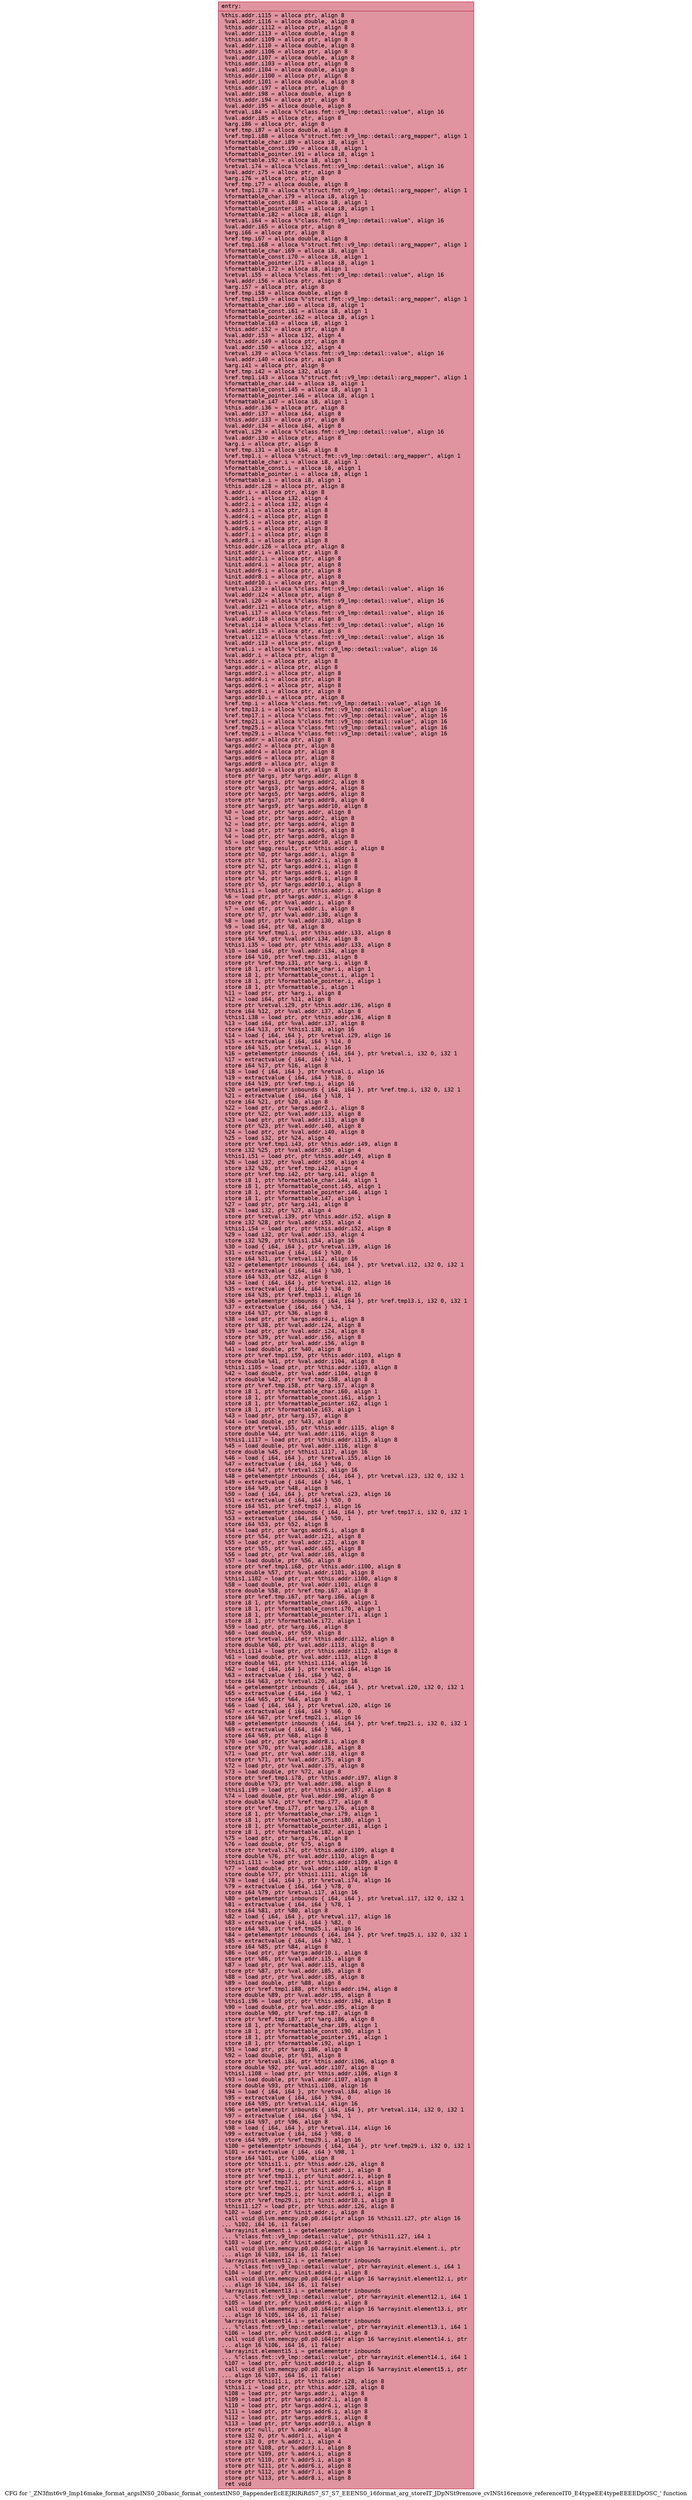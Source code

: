 digraph "CFG for '_ZN3fmt6v9_lmp16make_format_argsINS0_20basic_format_contextINS0_8appenderEcEEJRlRiRdS7_S7_S7_EEENS0_16format_arg_storeIT_JDpNSt9remove_cvINSt16remove_referenceIT0_E4typeEE4typeEEEEDpOSC_' function" {
	label="CFG for '_ZN3fmt6v9_lmp16make_format_argsINS0_20basic_format_contextINS0_8appenderEcEEJRlRiRdS7_S7_S7_EEENS0_16format_arg_storeIT_JDpNSt9remove_cvINSt16remove_referenceIT0_E4typeEE4typeEEEEDpOSC_' function";

	Node0x557d5be856f0 [shape=record,color="#b70d28ff", style=filled, fillcolor="#b70d2870" fontname="Courier",label="{entry:\l|  %this.addr.i115 = alloca ptr, align 8\l  %val.addr.i116 = alloca double, align 8\l  %this.addr.i112 = alloca ptr, align 8\l  %val.addr.i113 = alloca double, align 8\l  %this.addr.i109 = alloca ptr, align 8\l  %val.addr.i110 = alloca double, align 8\l  %this.addr.i106 = alloca ptr, align 8\l  %val.addr.i107 = alloca double, align 8\l  %this.addr.i103 = alloca ptr, align 8\l  %val.addr.i104 = alloca double, align 8\l  %this.addr.i100 = alloca ptr, align 8\l  %val.addr.i101 = alloca double, align 8\l  %this.addr.i97 = alloca ptr, align 8\l  %val.addr.i98 = alloca double, align 8\l  %this.addr.i94 = alloca ptr, align 8\l  %val.addr.i95 = alloca double, align 8\l  %retval.i84 = alloca %\"class.fmt::v9_lmp::detail::value\", align 16\l  %val.addr.i85 = alloca ptr, align 8\l  %arg.i86 = alloca ptr, align 8\l  %ref.tmp.i87 = alloca double, align 8\l  %ref.tmp1.i88 = alloca %\"struct.fmt::v9_lmp::detail::arg_mapper\", align 1\l  %formattable_char.i89 = alloca i8, align 1\l  %formattable_const.i90 = alloca i8, align 1\l  %formattable_pointer.i91 = alloca i8, align 1\l  %formattable.i92 = alloca i8, align 1\l  %retval.i74 = alloca %\"class.fmt::v9_lmp::detail::value\", align 16\l  %val.addr.i75 = alloca ptr, align 8\l  %arg.i76 = alloca ptr, align 8\l  %ref.tmp.i77 = alloca double, align 8\l  %ref.tmp1.i78 = alloca %\"struct.fmt::v9_lmp::detail::arg_mapper\", align 1\l  %formattable_char.i79 = alloca i8, align 1\l  %formattable_const.i80 = alloca i8, align 1\l  %formattable_pointer.i81 = alloca i8, align 1\l  %formattable.i82 = alloca i8, align 1\l  %retval.i64 = alloca %\"class.fmt::v9_lmp::detail::value\", align 16\l  %val.addr.i65 = alloca ptr, align 8\l  %arg.i66 = alloca ptr, align 8\l  %ref.tmp.i67 = alloca double, align 8\l  %ref.tmp1.i68 = alloca %\"struct.fmt::v9_lmp::detail::arg_mapper\", align 1\l  %formattable_char.i69 = alloca i8, align 1\l  %formattable_const.i70 = alloca i8, align 1\l  %formattable_pointer.i71 = alloca i8, align 1\l  %formattable.i72 = alloca i8, align 1\l  %retval.i55 = alloca %\"class.fmt::v9_lmp::detail::value\", align 16\l  %val.addr.i56 = alloca ptr, align 8\l  %arg.i57 = alloca ptr, align 8\l  %ref.tmp.i58 = alloca double, align 8\l  %ref.tmp1.i59 = alloca %\"struct.fmt::v9_lmp::detail::arg_mapper\", align 1\l  %formattable_char.i60 = alloca i8, align 1\l  %formattable_const.i61 = alloca i8, align 1\l  %formattable_pointer.i62 = alloca i8, align 1\l  %formattable.i63 = alloca i8, align 1\l  %this.addr.i52 = alloca ptr, align 8\l  %val.addr.i53 = alloca i32, align 4\l  %this.addr.i49 = alloca ptr, align 8\l  %val.addr.i50 = alloca i32, align 4\l  %retval.i39 = alloca %\"class.fmt::v9_lmp::detail::value\", align 16\l  %val.addr.i40 = alloca ptr, align 8\l  %arg.i41 = alloca ptr, align 8\l  %ref.tmp.i42 = alloca i32, align 4\l  %ref.tmp1.i43 = alloca %\"struct.fmt::v9_lmp::detail::arg_mapper\", align 1\l  %formattable_char.i44 = alloca i8, align 1\l  %formattable_const.i45 = alloca i8, align 1\l  %formattable_pointer.i46 = alloca i8, align 1\l  %formattable.i47 = alloca i8, align 1\l  %this.addr.i36 = alloca ptr, align 8\l  %val.addr.i37 = alloca i64, align 8\l  %this.addr.i33 = alloca ptr, align 8\l  %val.addr.i34 = alloca i64, align 8\l  %retval.i29 = alloca %\"class.fmt::v9_lmp::detail::value\", align 16\l  %val.addr.i30 = alloca ptr, align 8\l  %arg.i = alloca ptr, align 8\l  %ref.tmp.i31 = alloca i64, align 8\l  %ref.tmp1.i = alloca %\"struct.fmt::v9_lmp::detail::arg_mapper\", align 1\l  %formattable_char.i = alloca i8, align 1\l  %formattable_const.i = alloca i8, align 1\l  %formattable_pointer.i = alloca i8, align 1\l  %formattable.i = alloca i8, align 1\l  %this.addr.i28 = alloca ptr, align 8\l  %.addr.i = alloca ptr, align 8\l  %.addr1.i = alloca i32, align 4\l  %.addr2.i = alloca i32, align 4\l  %.addr3.i = alloca ptr, align 8\l  %.addr4.i = alloca ptr, align 8\l  %.addr5.i = alloca ptr, align 8\l  %.addr6.i = alloca ptr, align 8\l  %.addr7.i = alloca ptr, align 8\l  %.addr8.i = alloca ptr, align 8\l  %this.addr.i26 = alloca ptr, align 8\l  %init.addr.i = alloca ptr, align 8\l  %init.addr2.i = alloca ptr, align 8\l  %init.addr4.i = alloca ptr, align 8\l  %init.addr6.i = alloca ptr, align 8\l  %init.addr8.i = alloca ptr, align 8\l  %init.addr10.i = alloca ptr, align 8\l  %retval.i23 = alloca %\"class.fmt::v9_lmp::detail::value\", align 16\l  %val.addr.i24 = alloca ptr, align 8\l  %retval.i20 = alloca %\"class.fmt::v9_lmp::detail::value\", align 16\l  %val.addr.i21 = alloca ptr, align 8\l  %retval.i17 = alloca %\"class.fmt::v9_lmp::detail::value\", align 16\l  %val.addr.i18 = alloca ptr, align 8\l  %retval.i14 = alloca %\"class.fmt::v9_lmp::detail::value\", align 16\l  %val.addr.i15 = alloca ptr, align 8\l  %retval.i12 = alloca %\"class.fmt::v9_lmp::detail::value\", align 16\l  %val.addr.i13 = alloca ptr, align 8\l  %retval.i = alloca %\"class.fmt::v9_lmp::detail::value\", align 16\l  %val.addr.i = alloca ptr, align 8\l  %this.addr.i = alloca ptr, align 8\l  %args.addr.i = alloca ptr, align 8\l  %args.addr2.i = alloca ptr, align 8\l  %args.addr4.i = alloca ptr, align 8\l  %args.addr6.i = alloca ptr, align 8\l  %args.addr8.i = alloca ptr, align 8\l  %args.addr10.i = alloca ptr, align 8\l  %ref.tmp.i = alloca %\"class.fmt::v9_lmp::detail::value\", align 16\l  %ref.tmp13.i = alloca %\"class.fmt::v9_lmp::detail::value\", align 16\l  %ref.tmp17.i = alloca %\"class.fmt::v9_lmp::detail::value\", align 16\l  %ref.tmp21.i = alloca %\"class.fmt::v9_lmp::detail::value\", align 16\l  %ref.tmp25.i = alloca %\"class.fmt::v9_lmp::detail::value\", align 16\l  %ref.tmp29.i = alloca %\"class.fmt::v9_lmp::detail::value\", align 16\l  %args.addr = alloca ptr, align 8\l  %args.addr2 = alloca ptr, align 8\l  %args.addr4 = alloca ptr, align 8\l  %args.addr6 = alloca ptr, align 8\l  %args.addr8 = alloca ptr, align 8\l  %args.addr10 = alloca ptr, align 8\l  store ptr %args, ptr %args.addr, align 8\l  store ptr %args1, ptr %args.addr2, align 8\l  store ptr %args3, ptr %args.addr4, align 8\l  store ptr %args5, ptr %args.addr6, align 8\l  store ptr %args7, ptr %args.addr8, align 8\l  store ptr %args9, ptr %args.addr10, align 8\l  %0 = load ptr, ptr %args.addr, align 8\l  %1 = load ptr, ptr %args.addr2, align 8\l  %2 = load ptr, ptr %args.addr4, align 8\l  %3 = load ptr, ptr %args.addr6, align 8\l  %4 = load ptr, ptr %args.addr8, align 8\l  %5 = load ptr, ptr %args.addr10, align 8\l  store ptr %agg.result, ptr %this.addr.i, align 8\l  store ptr %0, ptr %args.addr.i, align 8\l  store ptr %1, ptr %args.addr2.i, align 8\l  store ptr %2, ptr %args.addr4.i, align 8\l  store ptr %3, ptr %args.addr6.i, align 8\l  store ptr %4, ptr %args.addr8.i, align 8\l  store ptr %5, ptr %args.addr10.i, align 8\l  %this11.i = load ptr, ptr %this.addr.i, align 8\l  %6 = load ptr, ptr %args.addr.i, align 8\l  store ptr %6, ptr %val.addr.i, align 8\l  %7 = load ptr, ptr %val.addr.i, align 8\l  store ptr %7, ptr %val.addr.i30, align 8\l  %8 = load ptr, ptr %val.addr.i30, align 8\l  %9 = load i64, ptr %8, align 8\l  store ptr %ref.tmp1.i, ptr %this.addr.i33, align 8\l  store i64 %9, ptr %val.addr.i34, align 8\l  %this1.i35 = load ptr, ptr %this.addr.i33, align 8\l  %10 = load i64, ptr %val.addr.i34, align 8\l  store i64 %10, ptr %ref.tmp.i31, align 8\l  store ptr %ref.tmp.i31, ptr %arg.i, align 8\l  store i8 1, ptr %formattable_char.i, align 1\l  store i8 1, ptr %formattable_const.i, align 1\l  store i8 1, ptr %formattable_pointer.i, align 1\l  store i8 1, ptr %formattable.i, align 1\l  %11 = load ptr, ptr %arg.i, align 8\l  %12 = load i64, ptr %11, align 8\l  store ptr %retval.i29, ptr %this.addr.i36, align 8\l  store i64 %12, ptr %val.addr.i37, align 8\l  %this1.i38 = load ptr, ptr %this.addr.i36, align 8\l  %13 = load i64, ptr %val.addr.i37, align 8\l  store i64 %13, ptr %this1.i38, align 16\l  %14 = load \{ i64, i64 \}, ptr %retval.i29, align 16\l  %15 = extractvalue \{ i64, i64 \} %14, 0\l  store i64 %15, ptr %retval.i, align 16\l  %16 = getelementptr inbounds \{ i64, i64 \}, ptr %retval.i, i32 0, i32 1\l  %17 = extractvalue \{ i64, i64 \} %14, 1\l  store i64 %17, ptr %16, align 8\l  %18 = load \{ i64, i64 \}, ptr %retval.i, align 16\l  %19 = extractvalue \{ i64, i64 \} %18, 0\l  store i64 %19, ptr %ref.tmp.i, align 16\l  %20 = getelementptr inbounds \{ i64, i64 \}, ptr %ref.tmp.i, i32 0, i32 1\l  %21 = extractvalue \{ i64, i64 \} %18, 1\l  store i64 %21, ptr %20, align 8\l  %22 = load ptr, ptr %args.addr2.i, align 8\l  store ptr %22, ptr %val.addr.i13, align 8\l  %23 = load ptr, ptr %val.addr.i13, align 8\l  store ptr %23, ptr %val.addr.i40, align 8\l  %24 = load ptr, ptr %val.addr.i40, align 8\l  %25 = load i32, ptr %24, align 4\l  store ptr %ref.tmp1.i43, ptr %this.addr.i49, align 8\l  store i32 %25, ptr %val.addr.i50, align 4\l  %this1.i51 = load ptr, ptr %this.addr.i49, align 8\l  %26 = load i32, ptr %val.addr.i50, align 4\l  store i32 %26, ptr %ref.tmp.i42, align 4\l  store ptr %ref.tmp.i42, ptr %arg.i41, align 8\l  store i8 1, ptr %formattable_char.i44, align 1\l  store i8 1, ptr %formattable_const.i45, align 1\l  store i8 1, ptr %formattable_pointer.i46, align 1\l  store i8 1, ptr %formattable.i47, align 1\l  %27 = load ptr, ptr %arg.i41, align 8\l  %28 = load i32, ptr %27, align 4\l  store ptr %retval.i39, ptr %this.addr.i52, align 8\l  store i32 %28, ptr %val.addr.i53, align 4\l  %this1.i54 = load ptr, ptr %this.addr.i52, align 8\l  %29 = load i32, ptr %val.addr.i53, align 4\l  store i32 %29, ptr %this1.i54, align 16\l  %30 = load \{ i64, i64 \}, ptr %retval.i39, align 16\l  %31 = extractvalue \{ i64, i64 \} %30, 0\l  store i64 %31, ptr %retval.i12, align 16\l  %32 = getelementptr inbounds \{ i64, i64 \}, ptr %retval.i12, i32 0, i32 1\l  %33 = extractvalue \{ i64, i64 \} %30, 1\l  store i64 %33, ptr %32, align 8\l  %34 = load \{ i64, i64 \}, ptr %retval.i12, align 16\l  %35 = extractvalue \{ i64, i64 \} %34, 0\l  store i64 %35, ptr %ref.tmp13.i, align 16\l  %36 = getelementptr inbounds \{ i64, i64 \}, ptr %ref.tmp13.i, i32 0, i32 1\l  %37 = extractvalue \{ i64, i64 \} %34, 1\l  store i64 %37, ptr %36, align 8\l  %38 = load ptr, ptr %args.addr4.i, align 8\l  store ptr %38, ptr %val.addr.i24, align 8\l  %39 = load ptr, ptr %val.addr.i24, align 8\l  store ptr %39, ptr %val.addr.i56, align 8\l  %40 = load ptr, ptr %val.addr.i56, align 8\l  %41 = load double, ptr %40, align 8\l  store ptr %ref.tmp1.i59, ptr %this.addr.i103, align 8\l  store double %41, ptr %val.addr.i104, align 8\l  %this1.i105 = load ptr, ptr %this.addr.i103, align 8\l  %42 = load double, ptr %val.addr.i104, align 8\l  store double %42, ptr %ref.tmp.i58, align 8\l  store ptr %ref.tmp.i58, ptr %arg.i57, align 8\l  store i8 1, ptr %formattable_char.i60, align 1\l  store i8 1, ptr %formattable_const.i61, align 1\l  store i8 1, ptr %formattable_pointer.i62, align 1\l  store i8 1, ptr %formattable.i63, align 1\l  %43 = load ptr, ptr %arg.i57, align 8\l  %44 = load double, ptr %43, align 8\l  store ptr %retval.i55, ptr %this.addr.i115, align 8\l  store double %44, ptr %val.addr.i116, align 8\l  %this1.i117 = load ptr, ptr %this.addr.i115, align 8\l  %45 = load double, ptr %val.addr.i116, align 8\l  store double %45, ptr %this1.i117, align 16\l  %46 = load \{ i64, i64 \}, ptr %retval.i55, align 16\l  %47 = extractvalue \{ i64, i64 \} %46, 0\l  store i64 %47, ptr %retval.i23, align 16\l  %48 = getelementptr inbounds \{ i64, i64 \}, ptr %retval.i23, i32 0, i32 1\l  %49 = extractvalue \{ i64, i64 \} %46, 1\l  store i64 %49, ptr %48, align 8\l  %50 = load \{ i64, i64 \}, ptr %retval.i23, align 16\l  %51 = extractvalue \{ i64, i64 \} %50, 0\l  store i64 %51, ptr %ref.tmp17.i, align 16\l  %52 = getelementptr inbounds \{ i64, i64 \}, ptr %ref.tmp17.i, i32 0, i32 1\l  %53 = extractvalue \{ i64, i64 \} %50, 1\l  store i64 %53, ptr %52, align 8\l  %54 = load ptr, ptr %args.addr6.i, align 8\l  store ptr %54, ptr %val.addr.i21, align 8\l  %55 = load ptr, ptr %val.addr.i21, align 8\l  store ptr %55, ptr %val.addr.i65, align 8\l  %56 = load ptr, ptr %val.addr.i65, align 8\l  %57 = load double, ptr %56, align 8\l  store ptr %ref.tmp1.i68, ptr %this.addr.i100, align 8\l  store double %57, ptr %val.addr.i101, align 8\l  %this1.i102 = load ptr, ptr %this.addr.i100, align 8\l  %58 = load double, ptr %val.addr.i101, align 8\l  store double %58, ptr %ref.tmp.i67, align 8\l  store ptr %ref.tmp.i67, ptr %arg.i66, align 8\l  store i8 1, ptr %formattable_char.i69, align 1\l  store i8 1, ptr %formattable_const.i70, align 1\l  store i8 1, ptr %formattable_pointer.i71, align 1\l  store i8 1, ptr %formattable.i72, align 1\l  %59 = load ptr, ptr %arg.i66, align 8\l  %60 = load double, ptr %59, align 8\l  store ptr %retval.i64, ptr %this.addr.i112, align 8\l  store double %60, ptr %val.addr.i113, align 8\l  %this1.i114 = load ptr, ptr %this.addr.i112, align 8\l  %61 = load double, ptr %val.addr.i113, align 8\l  store double %61, ptr %this1.i114, align 16\l  %62 = load \{ i64, i64 \}, ptr %retval.i64, align 16\l  %63 = extractvalue \{ i64, i64 \} %62, 0\l  store i64 %63, ptr %retval.i20, align 16\l  %64 = getelementptr inbounds \{ i64, i64 \}, ptr %retval.i20, i32 0, i32 1\l  %65 = extractvalue \{ i64, i64 \} %62, 1\l  store i64 %65, ptr %64, align 8\l  %66 = load \{ i64, i64 \}, ptr %retval.i20, align 16\l  %67 = extractvalue \{ i64, i64 \} %66, 0\l  store i64 %67, ptr %ref.tmp21.i, align 16\l  %68 = getelementptr inbounds \{ i64, i64 \}, ptr %ref.tmp21.i, i32 0, i32 1\l  %69 = extractvalue \{ i64, i64 \} %66, 1\l  store i64 %69, ptr %68, align 8\l  %70 = load ptr, ptr %args.addr8.i, align 8\l  store ptr %70, ptr %val.addr.i18, align 8\l  %71 = load ptr, ptr %val.addr.i18, align 8\l  store ptr %71, ptr %val.addr.i75, align 8\l  %72 = load ptr, ptr %val.addr.i75, align 8\l  %73 = load double, ptr %72, align 8\l  store ptr %ref.tmp1.i78, ptr %this.addr.i97, align 8\l  store double %73, ptr %val.addr.i98, align 8\l  %this1.i99 = load ptr, ptr %this.addr.i97, align 8\l  %74 = load double, ptr %val.addr.i98, align 8\l  store double %74, ptr %ref.tmp.i77, align 8\l  store ptr %ref.tmp.i77, ptr %arg.i76, align 8\l  store i8 1, ptr %formattable_char.i79, align 1\l  store i8 1, ptr %formattable_const.i80, align 1\l  store i8 1, ptr %formattable_pointer.i81, align 1\l  store i8 1, ptr %formattable.i82, align 1\l  %75 = load ptr, ptr %arg.i76, align 8\l  %76 = load double, ptr %75, align 8\l  store ptr %retval.i74, ptr %this.addr.i109, align 8\l  store double %76, ptr %val.addr.i110, align 8\l  %this1.i111 = load ptr, ptr %this.addr.i109, align 8\l  %77 = load double, ptr %val.addr.i110, align 8\l  store double %77, ptr %this1.i111, align 16\l  %78 = load \{ i64, i64 \}, ptr %retval.i74, align 16\l  %79 = extractvalue \{ i64, i64 \} %78, 0\l  store i64 %79, ptr %retval.i17, align 16\l  %80 = getelementptr inbounds \{ i64, i64 \}, ptr %retval.i17, i32 0, i32 1\l  %81 = extractvalue \{ i64, i64 \} %78, 1\l  store i64 %81, ptr %80, align 8\l  %82 = load \{ i64, i64 \}, ptr %retval.i17, align 16\l  %83 = extractvalue \{ i64, i64 \} %82, 0\l  store i64 %83, ptr %ref.tmp25.i, align 16\l  %84 = getelementptr inbounds \{ i64, i64 \}, ptr %ref.tmp25.i, i32 0, i32 1\l  %85 = extractvalue \{ i64, i64 \} %82, 1\l  store i64 %85, ptr %84, align 8\l  %86 = load ptr, ptr %args.addr10.i, align 8\l  store ptr %86, ptr %val.addr.i15, align 8\l  %87 = load ptr, ptr %val.addr.i15, align 8\l  store ptr %87, ptr %val.addr.i85, align 8\l  %88 = load ptr, ptr %val.addr.i85, align 8\l  %89 = load double, ptr %88, align 8\l  store ptr %ref.tmp1.i88, ptr %this.addr.i94, align 8\l  store double %89, ptr %val.addr.i95, align 8\l  %this1.i96 = load ptr, ptr %this.addr.i94, align 8\l  %90 = load double, ptr %val.addr.i95, align 8\l  store double %90, ptr %ref.tmp.i87, align 8\l  store ptr %ref.tmp.i87, ptr %arg.i86, align 8\l  store i8 1, ptr %formattable_char.i89, align 1\l  store i8 1, ptr %formattable_const.i90, align 1\l  store i8 1, ptr %formattable_pointer.i91, align 1\l  store i8 1, ptr %formattable.i92, align 1\l  %91 = load ptr, ptr %arg.i86, align 8\l  %92 = load double, ptr %91, align 8\l  store ptr %retval.i84, ptr %this.addr.i106, align 8\l  store double %92, ptr %val.addr.i107, align 8\l  %this1.i108 = load ptr, ptr %this.addr.i106, align 8\l  %93 = load double, ptr %val.addr.i107, align 8\l  store double %93, ptr %this1.i108, align 16\l  %94 = load \{ i64, i64 \}, ptr %retval.i84, align 16\l  %95 = extractvalue \{ i64, i64 \} %94, 0\l  store i64 %95, ptr %retval.i14, align 16\l  %96 = getelementptr inbounds \{ i64, i64 \}, ptr %retval.i14, i32 0, i32 1\l  %97 = extractvalue \{ i64, i64 \} %94, 1\l  store i64 %97, ptr %96, align 8\l  %98 = load \{ i64, i64 \}, ptr %retval.i14, align 16\l  %99 = extractvalue \{ i64, i64 \} %98, 0\l  store i64 %99, ptr %ref.tmp29.i, align 16\l  %100 = getelementptr inbounds \{ i64, i64 \}, ptr %ref.tmp29.i, i32 0, i32 1\l  %101 = extractvalue \{ i64, i64 \} %98, 1\l  store i64 %101, ptr %100, align 8\l  store ptr %this11.i, ptr %this.addr.i26, align 8\l  store ptr %ref.tmp.i, ptr %init.addr.i, align 8\l  store ptr %ref.tmp13.i, ptr %init.addr2.i, align 8\l  store ptr %ref.tmp17.i, ptr %init.addr4.i, align 8\l  store ptr %ref.tmp21.i, ptr %init.addr6.i, align 8\l  store ptr %ref.tmp25.i, ptr %init.addr8.i, align 8\l  store ptr %ref.tmp29.i, ptr %init.addr10.i, align 8\l  %this11.i27 = load ptr, ptr %this.addr.i26, align 8\l  %102 = load ptr, ptr %init.addr.i, align 8\l  call void @llvm.memcpy.p0.p0.i64(ptr align 16 %this11.i27, ptr align 16\l... %102, i64 16, i1 false)\l  %arrayinit.element.i = getelementptr inbounds\l... %\"class.fmt::v9_lmp::detail::value\", ptr %this11.i27, i64 1\l  %103 = load ptr, ptr %init.addr2.i, align 8\l  call void @llvm.memcpy.p0.p0.i64(ptr align 16 %arrayinit.element.i, ptr\l... align 16 %103, i64 16, i1 false)\l  %arrayinit.element12.i = getelementptr inbounds\l... %\"class.fmt::v9_lmp::detail::value\", ptr %arrayinit.element.i, i64 1\l  %104 = load ptr, ptr %init.addr4.i, align 8\l  call void @llvm.memcpy.p0.p0.i64(ptr align 16 %arrayinit.element12.i, ptr\l... align 16 %104, i64 16, i1 false)\l  %arrayinit.element13.i = getelementptr inbounds\l... %\"class.fmt::v9_lmp::detail::value\", ptr %arrayinit.element12.i, i64 1\l  %105 = load ptr, ptr %init.addr6.i, align 8\l  call void @llvm.memcpy.p0.p0.i64(ptr align 16 %arrayinit.element13.i, ptr\l... align 16 %105, i64 16, i1 false)\l  %arrayinit.element14.i = getelementptr inbounds\l... %\"class.fmt::v9_lmp::detail::value\", ptr %arrayinit.element13.i, i64 1\l  %106 = load ptr, ptr %init.addr8.i, align 8\l  call void @llvm.memcpy.p0.p0.i64(ptr align 16 %arrayinit.element14.i, ptr\l... align 16 %106, i64 16, i1 false)\l  %arrayinit.element15.i = getelementptr inbounds\l... %\"class.fmt::v9_lmp::detail::value\", ptr %arrayinit.element14.i, i64 1\l  %107 = load ptr, ptr %init.addr10.i, align 8\l  call void @llvm.memcpy.p0.p0.i64(ptr align 16 %arrayinit.element15.i, ptr\l... align 16 %107, i64 16, i1 false)\l  store ptr %this11.i, ptr %this.addr.i28, align 8\l  %this1.i = load ptr, ptr %this.addr.i28, align 8\l  %108 = load ptr, ptr %args.addr.i, align 8\l  %109 = load ptr, ptr %args.addr2.i, align 8\l  %110 = load ptr, ptr %args.addr4.i, align 8\l  %111 = load ptr, ptr %args.addr6.i, align 8\l  %112 = load ptr, ptr %args.addr8.i, align 8\l  %113 = load ptr, ptr %args.addr10.i, align 8\l  store ptr null, ptr %.addr.i, align 8\l  store i32 0, ptr %.addr1.i, align 4\l  store i32 0, ptr %.addr2.i, align 4\l  store ptr %108, ptr %.addr3.i, align 8\l  store ptr %109, ptr %.addr4.i, align 8\l  store ptr %110, ptr %.addr5.i, align 8\l  store ptr %111, ptr %.addr6.i, align 8\l  store ptr %112, ptr %.addr7.i, align 8\l  store ptr %113, ptr %.addr8.i, align 8\l  ret void\l}"];
}
